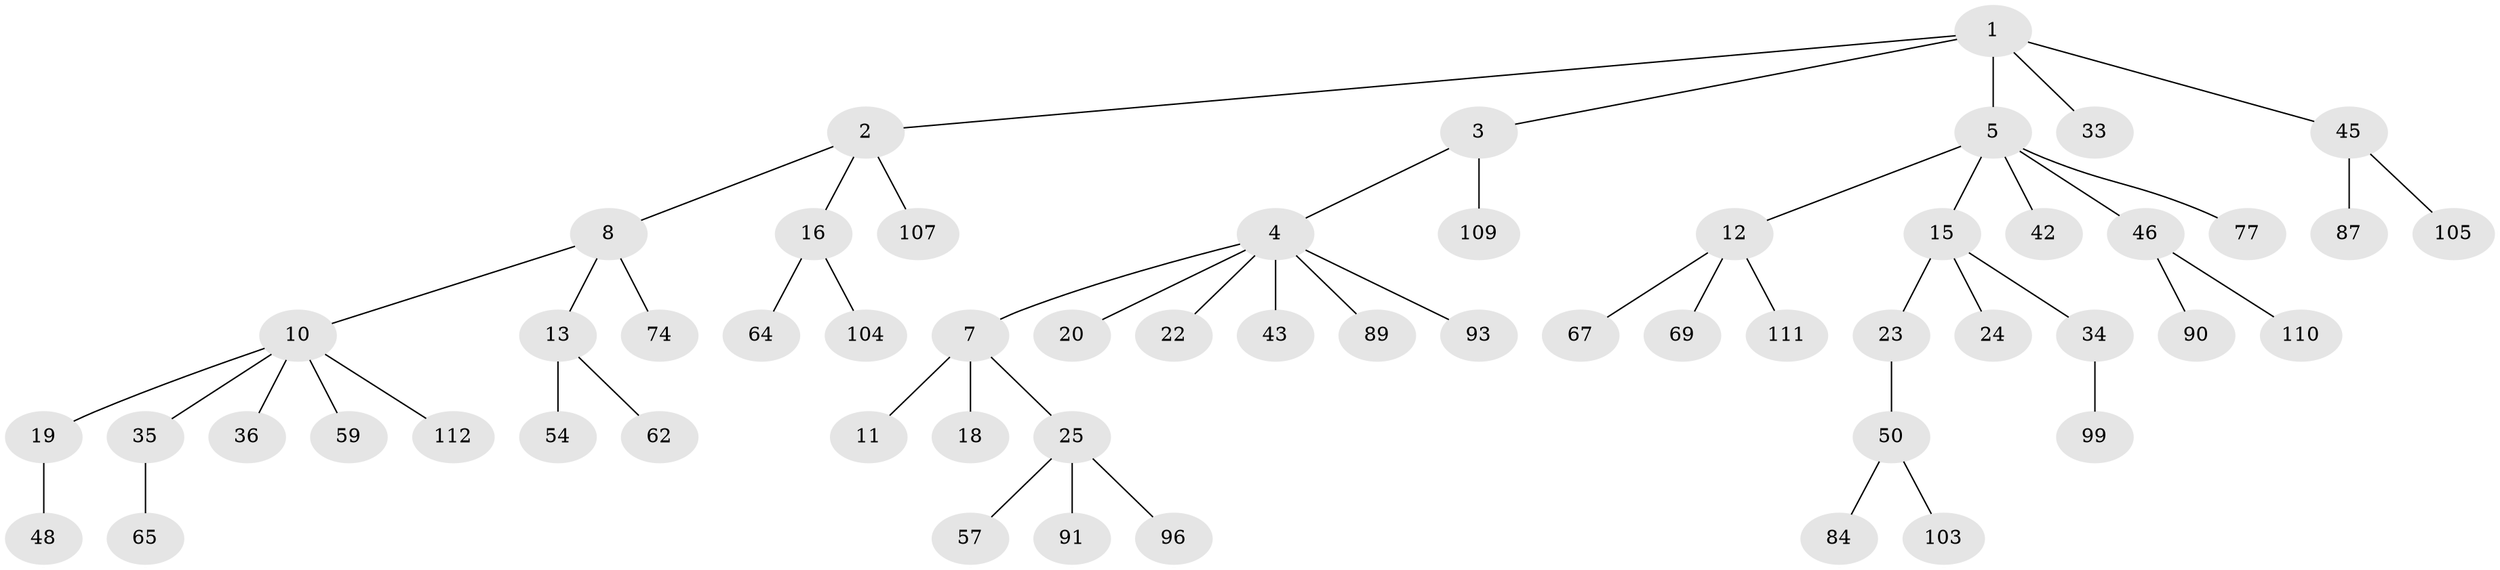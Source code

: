 // original degree distribution, {5: 0.017857142857142856, 4: 0.09821428571428571, 7: 0.017857142857142856, 2: 0.2857142857142857, 6: 0.008928571428571428, 3: 0.08928571428571429, 1: 0.48214285714285715}
// Generated by graph-tools (version 1.1) at 2025/15/03/09/25 04:15:31]
// undirected, 56 vertices, 55 edges
graph export_dot {
graph [start="1"]
  node [color=gray90,style=filled];
  1;
  2;
  3 [super="+44"];
  4;
  5 [super="+17+28+6+102"];
  7;
  8 [super="+9"];
  10 [super="+27+21+38"];
  11 [super="+95+94"];
  12 [super="+108+14"];
  13 [super="+30+82"];
  15;
  16 [super="+72+31"];
  18 [super="+70+56+85"];
  19 [super="+78+97+29"];
  20;
  22 [super="+66+80"];
  23 [super="+49"];
  24;
  25 [super="+26+41"];
  33 [super="+58"];
  34 [super="+61"];
  35 [super="+40"];
  36;
  42;
  43;
  45 [super="+76+73+68"];
  46 [super="+86"];
  48 [super="+92"];
  50 [super="+53+98"];
  54;
  57;
  59;
  62;
  64;
  65 [super="+75"];
  67;
  69 [super="+106"];
  74 [super="+83"];
  77;
  84;
  87;
  89;
  90;
  91;
  93;
  96;
  99 [super="+101"];
  103;
  104;
  105;
  107;
  109;
  110;
  111;
  112;
  1 -- 2;
  1 -- 3;
  1 -- 5;
  1 -- 33;
  1 -- 45;
  2 -- 8;
  2 -- 16;
  2 -- 107;
  3 -- 4;
  3 -- 109;
  4 -- 7;
  4 -- 20;
  4 -- 22;
  4 -- 43;
  4 -- 89;
  4 -- 93;
  5 -- 15;
  5 -- 42;
  5 -- 46;
  5 -- 77;
  5 -- 12;
  7 -- 11;
  7 -- 18;
  7 -- 25;
  8 -- 10;
  8 -- 13;
  8 -- 74;
  10 -- 19;
  10 -- 35;
  10 -- 59;
  10 -- 36;
  10 -- 112;
  12 -- 111;
  12 -- 67;
  12 -- 69;
  13 -- 54;
  13 -- 62;
  15 -- 23;
  15 -- 24;
  15 -- 34;
  16 -- 64;
  16 -- 104;
  19 -- 48;
  23 -- 50;
  25 -- 91;
  25 -- 96;
  25 -- 57;
  34 -- 99;
  35 -- 65;
  45 -- 87;
  45 -- 105;
  46 -- 90;
  46 -- 110;
  50 -- 84;
  50 -- 103;
}

